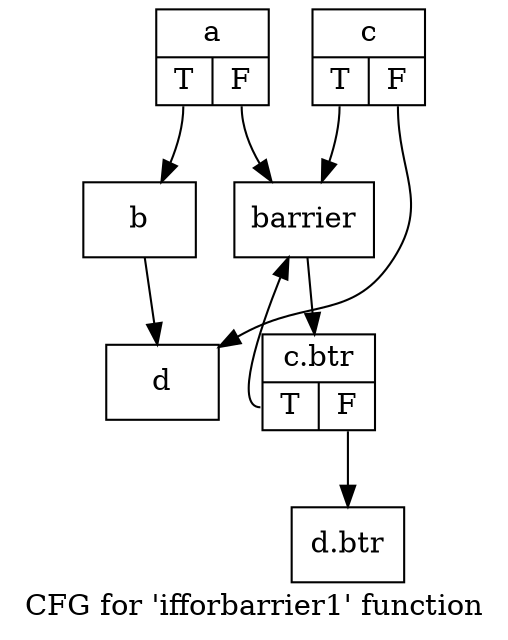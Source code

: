 digraph "CFG for 'ifforbarrier1' function" {
	label="CFG for 'ifforbarrier1' function";

	Node0x2fc62b0 [shape=record,label="{a|{<s0>T|<s1>F}}"];
	Node0x2fc62b0:s0 -> Node0x2fc6310;
	Node0x2fc62b0:s1 -> Node0x2fc6370;
	Node0x2fc6310 [shape=record,label="{b}"];
	Node0x2fc6310 -> Node0x2fc6430;
	Node0x2fc6370 [shape=record,label="{barrier}"];
	Node0x2fc6370 -> Node0x2fc54a0;
	Node0x2fc63d0 [shape=record,label="{c|{<s0>T|<s1>F}}"];
	Node0x2fc63d0:s0 -> Node0x2fc6370;
	Node0x2fc63d0:s1 -> Node0x2fc6430;
	Node0x2fc6430 [shape=record,label="{d}"];
	Node0x2fc6490 [shape=record,label="{d.btr}"];
	Node0x2fc54a0 [shape=record,label="{c.btr|{<s0>T|<s1>F}}"];
	Node0x2fc54a0:s0 -> Node0x2fc6370;
	Node0x2fc54a0:s1 -> Node0x2fc6490;
}
